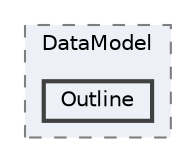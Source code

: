 digraph "C:/Users/むずでょ/Documents/Unity Projects/RMU-1-00-00-Research/Assets/RPGMaker/Codebase/CoreSystem/Knowledge/DataModel/Outline"
{
 // LATEX_PDF_SIZE
  bgcolor="transparent";
  edge [fontname=Helvetica,fontsize=10,labelfontname=Helvetica,labelfontsize=10];
  node [fontname=Helvetica,fontsize=10,shape=box,height=0.2,width=0.4];
  compound=true
  subgraph clusterdir_6a6735c90c927e15fea0de903ef5e5c4 {
    graph [ bgcolor="#edf0f7", pencolor="grey50", label="DataModel", fontname=Helvetica,fontsize=10 style="filled,dashed", URL="dir_6a6735c90c927e15fea0de903ef5e5c4.html",tooltip=""]
  dir_c883e62ff45097f7c0ea063574749640 [label="Outline", fillcolor="#edf0f7", color="grey25", style="filled,bold", URL="dir_c883e62ff45097f7c0ea063574749640.html",tooltip=""];
  }
}
